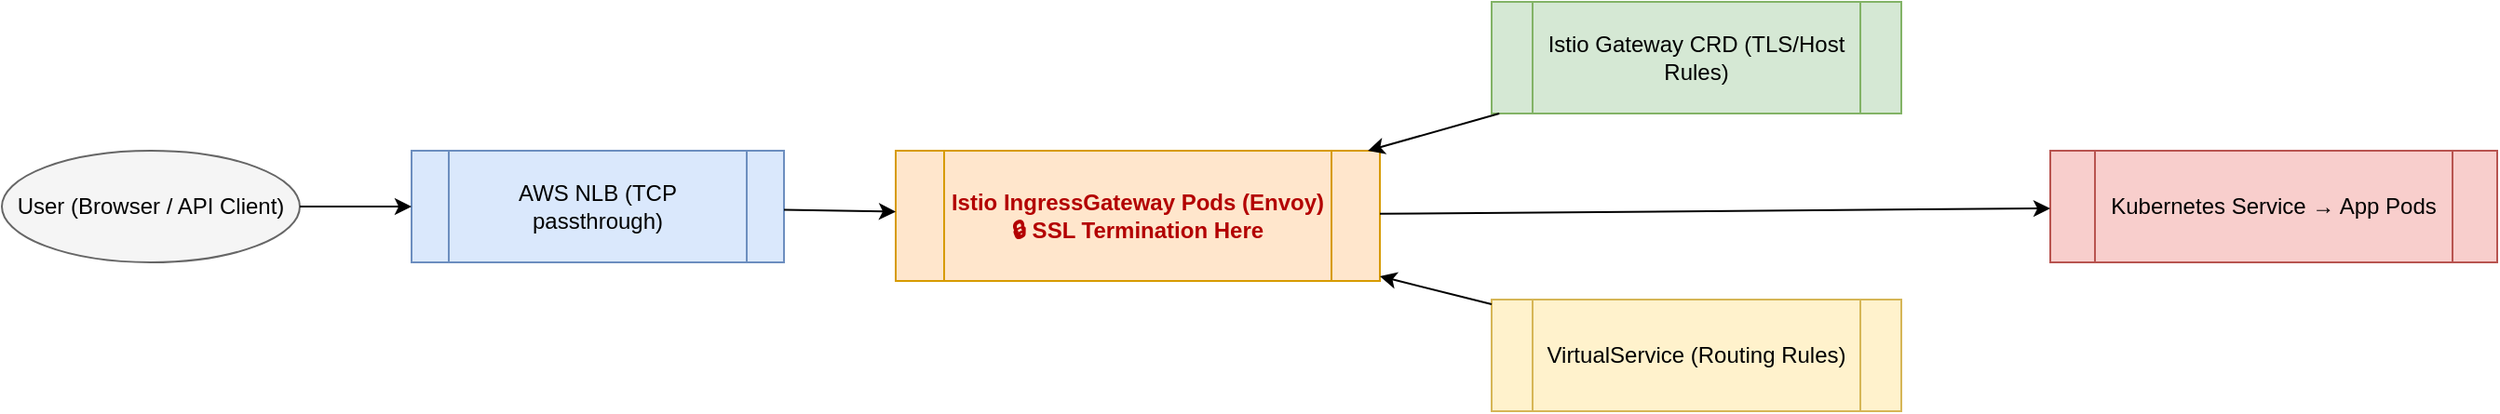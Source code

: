 <mxfile>
  <diagram name="Istio NLB SSL Termination Flow" id="IstioSSLFlow">
    <mxGraphModel dx="827" dy="523" grid="1" gridSize="10" guides="1" tooltips="1" connect="1" arrows="1" fold="1" page="1" pageScale="1" pageWidth="1654" pageHeight="1169" math="0" shadow="0">
      <root>
        <mxCell id="0"/>
        <mxCell id="1" parent="0"/>
        
        <!-- User -->
        <mxCell id="2" value="User (Browser / API Client)" style="shape=ellipse;whiteSpace=wrap;html=1;fillColor=#f5f5f5;strokeColor=#666666;" vertex="1" parent="1">
          <mxGeometry x="80" y="180" width="160" height="60" as="geometry"/>
        </mxCell>
        
        <!-- NLB -->
        <mxCell id="3" value="AWS NLB (TCP passthrough)" style="shape=process;whiteSpace=wrap;html=1;fillColor=#dae8fc;strokeColor=#6c8ebf;" vertex="1" parent="1">
          <mxGeometry x="300" y="180" width="200" height="60" as="geometry"/>
        </mxCell>
        
        <!-- Istio IngressGateway Pod -->
        <mxCell id="4" value="Istio IngressGateway Pods (Envoy)&#10;🔒 SSL Termination Here" style="shape=process;whiteSpace=wrap;html=1;fillColor=#ffe6cc;strokeColor=#d79b00;fontColor=#b30000;fontStyle=1;" vertex="1" parent="1">
          <mxGeometry x="560" y="180" width="260" height="70" as="geometry"/>
        </mxCell>
        
        <!-- Istio Gateway CRD -->
        <mxCell id="5" value="Istio Gateway CRD (TLS/Host Rules)" style="shape=process;whiteSpace=wrap;html=1;fillColor=#d5e8d4;strokeColor=#82b366;" vertex="1" parent="1">
          <mxGeometry x="880" y="100" width="220" height="60" as="geometry"/>
        </mxCell>
        
        <!-- VirtualService -->
        <mxCell id="6" value="VirtualService (Routing Rules)" style="shape=process;whiteSpace=wrap;html=1;fillColor=#fff2cc;strokeColor=#d6b656;" vertex="1" parent="1">
          <mxGeometry x="880" y="260" width="220" height="60" as="geometry"/>
        </mxCell>
        
        <!-- App Pods -->
        <mxCell id="7" value="Kubernetes Service → App Pods" style="shape=process;whiteSpace=wrap;html=1;fillColor=#f8cecc;strokeColor=#b85450;" vertex="1" parent="1">
          <mxGeometry x="1180" y="180" width="240" height="60" as="geometry"/>
        </mxCell>
        
        <!-- Edges -->
        <mxCell id="8" edge="1" parent="1" source="2" target="3">
          <mxGeometry relative="1" as="geometry"/>
        </mxCell>
        <mxCell id="9" edge="1" parent="1" source="3" target="4">
          <mxGeometry relative="1" as="geometry"/>
        </mxCell>
        <mxCell id="10" edge="1" parent="1" source="4" target="7">
          <mxGeometry relative="1" as="geometry"/>
        </mxCell>
        <mxCell id="11" edge="1" parent="1" source="5" target="4">
          <mxGeometry relative="1" as="geometry"/>
        </mxCell>
        <mxCell id="12" edge="1" parent="1" source="6" target="4">
          <mxGeometry relative="1" as="geometry"/>
        </mxCell>
        
      </root>
    </mxGraphModel>
  </diagram>
</mxfile>
